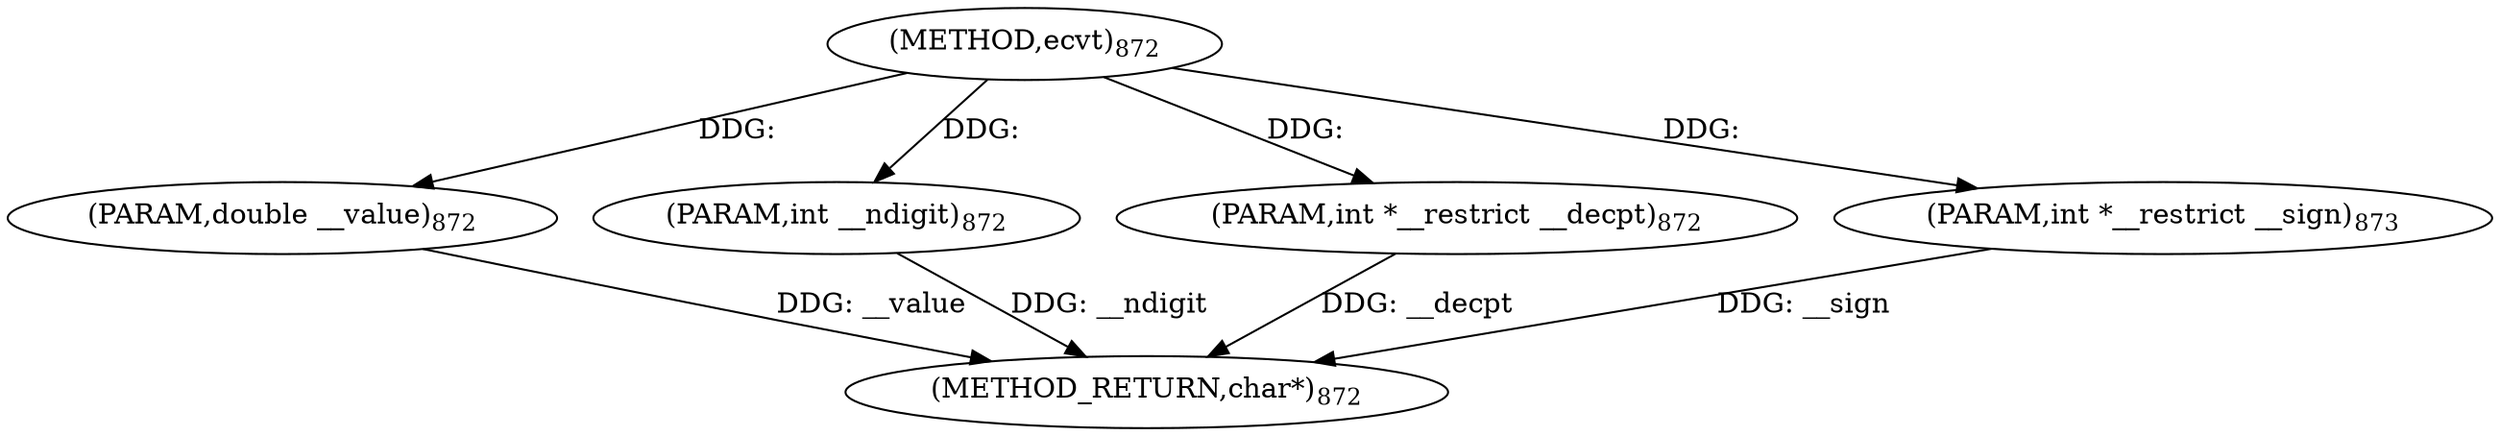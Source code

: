 digraph "ecvt" {  
"33364" [label = <(METHOD,ecvt)<SUB>872</SUB>> ]
"33369" [label = <(METHOD_RETURN,char*)<SUB>872</SUB>> ]
"33365" [label = <(PARAM,double __value)<SUB>872</SUB>> ]
"33366" [label = <(PARAM,int __ndigit)<SUB>872</SUB>> ]
"33367" [label = <(PARAM,int *__restrict __decpt)<SUB>872</SUB>> ]
"33368" [label = <(PARAM,int *__restrict __sign)<SUB>873</SUB>> ]
  "33365" -> "33369"  [ label = "DDG: __value"] 
  "33366" -> "33369"  [ label = "DDG: __ndigit"] 
  "33367" -> "33369"  [ label = "DDG: __decpt"] 
  "33368" -> "33369"  [ label = "DDG: __sign"] 
  "33364" -> "33365"  [ label = "DDG: "] 
  "33364" -> "33366"  [ label = "DDG: "] 
  "33364" -> "33367"  [ label = "DDG: "] 
  "33364" -> "33368"  [ label = "DDG: "] 
}
